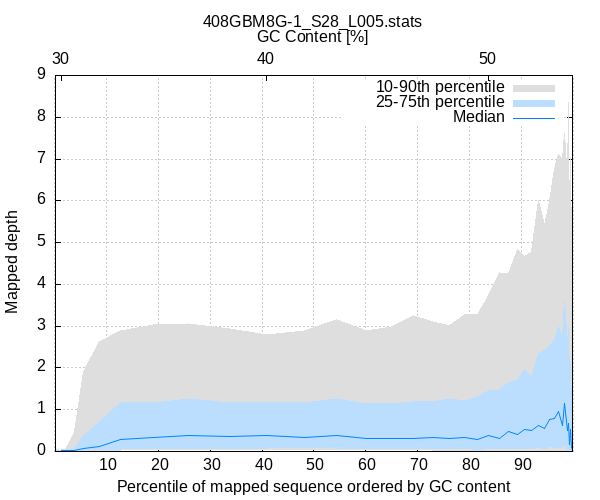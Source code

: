 
            set terminal png size 600,500 truecolor
            set output "408GBM8G-1_S28_L005-gc-depth.png"
            set grid xtics ytics y2tics back lc rgb "#cccccc"
            set ylabel "Mapped depth"
            set xlabel "Percentile of mapped sequence ordered by GC content"
            set x2label "GC Content [%]"
            set title "408GBM8G-1_S28_L005.stats" noenhanced
            set x2tics ("30" 1.302,"40" 40.898,"50" 83.752)
            set xtics nomirror
            set xrange [0.1:99.9]

            plot '-' using 1:2:3 with filledcurve lt 1 lc rgb "#dedede" t '10-90th percentile' , \
                 '-' using 1:2:3 with filledcurve lt 1 lc rgb "#bbdeff" t '25-75th percentile' , \
                 '-' using 1:2 with lines lc rgb "#0084ff" t 'Median'
        0.004	0.000	0.004
0.005	0.007	0.007
0.011	0.004	0.007
0.012	0.011	0.011
0.017	0.004	0.007
0.021	0.004	0.315
0.028	0.004	0.195
0.033	0.004	0.229
0.042	0.004	0.015
0.051	0.004	0.015
0.056	0.015	0.041
0.061	0.004	0.007
0.065	0.004	0.034
0.072	0.004	0.015
0.073	0.007	0.007
0.080	0.004	0.011
0.087	0.004	0.019
0.091	0.004	0.004
0.093	0.011	0.019
0.099	0.004	0.023
0.108	0.004	0.015
0.133	0.004	0.021
0.142	0.007	0.023
0.170	0.007	0.069
0.218	0.004	0.030
0.289	0.007	0.019
0.356	0.007	0.030
0.543	0.007	0.023
0.699	0.007	0.038
1.011	0.007	0.030
1.302	0.007	0.052
1.852	0.007	0.058
2.479	0.007	0.132
3.729	0.007	0.469
5.468	0.007	1.908
8.534	0.007	2.644
12.721	0.015	2.895
18.971	0.015	3.045
25.803	0.023	3.061
33.648	0.015	2.939
40.898	0.023	2.789
48.116	0.015	2.886
54.396	0.023	3.169
60.139	0.015	2.903
64.960	0.019	2.983
69.232	0.015	3.263
72.858	0.019	3.104
76.199	0.011	3.005
78.996	0.015	3.290
81.549	0.007	3.281
83.752	0.015	3.736
85.826	0.007	4.275
87.569	0.015	4.267
89.265	0.007	4.845
90.667	0.015	4.663
92.065	0.007	4.794
93.328	0.015	5.998
94.578	0.007	5.413
95.543	0.019	5.994
96.456	0.007	6.769
97.239	0.007	7.116
97.905	0.007	6.979
98.421	0.026	7.614
98.868	0.007	6.431
99.158	0.004	8.344
99.383	0.004	4.632
99.541	0.011	7.028
99.678	0.004	4.675
99.762	0.004	4.757
99.830	0.004	1.588
99.861	0.007	2.959
99.892	0.004	1.793
99.905	0.004	12.578
99.928	0.007	0.210
99.944	0.007	129.666
99.954	0.004	16.372
99.965	0.007	37.099
99.975	0.007	0.229
99.978	0.045	0.135
99.988	0.004	293.629
99.994	0.004	51.338
99.996	0.007	0.007
99.998	0.007	0.007
99.999	0.007	0.007
100.000	0.004	0.004
end
0.004	0.000	0.004
0.005	0.007	0.007
0.011	0.004	0.006
0.012	0.011	0.011
0.017	0.004	0.007
0.021	0.004	0.315
0.028	0.004	0.054
0.033	0.004	0.173
0.042	0.004	0.010
0.051	0.004	0.004
0.056	0.017	0.038
0.061	0.004	0.007
0.065	0.004	0.028
0.072	0.004	0.011
0.073	0.007	0.007
0.080	0.004	0.008
0.087	0.004	0.010
0.091	0.004	0.004
0.093	0.011	0.019
0.099	0.004	0.015
0.108	0.004	0.007
0.133	0.004	0.007
0.142	0.007	0.011
0.170	0.007	0.023
0.218	0.007	0.021
0.289	0.007	0.015
0.356	0.007	0.015
0.543	0.007	0.015
0.699	0.007	0.023
1.011	0.007	0.019
1.302	0.007	0.023
1.852	0.007	0.030
2.479	0.011	0.052
3.729	0.007	0.083
5.468	0.023	0.390
8.534	0.023	0.726
12.721	0.045	1.178
18.971	0.045	1.163
25.803	0.075	1.279
33.648	0.056	1.181
40.898	0.075	1.181
48.116	0.060	1.178
54.396	0.075	1.266
60.139	0.052	1.148
64.960	0.060	1.138
69.232	0.045	1.189
72.858	0.060	1.192
76.199	0.038	1.271
78.996	0.060	1.215
81.549	0.034	1.314
83.752	0.060	1.468
85.826	0.038	1.477
87.569	0.060	1.644
89.265	0.041	1.721
90.667	0.068	1.969
92.065	0.045	1.791
93.328	0.094	2.343
94.578	0.038	2.445
95.543	0.131	2.504
96.456	0.075	2.676
97.239	0.090	2.990
97.905	0.068	2.703
98.421	0.203	3.581
98.868	0.030	2.567
99.158	0.038	2.970
99.383	0.007	1.602
99.541	0.043	2.129
99.678	0.007	0.919
99.762	0.030	0.485
99.830	0.007	0.273
99.861	0.023	0.557
99.892	0.007	0.710
99.905	0.015	0.199
99.928	0.007	0.127
99.944	0.019	0.332
99.954	0.007	0.270
99.965	0.019	14.304
99.975	0.007	0.168
99.978	0.045	0.135
99.988	0.009	0.504
99.994	0.004	25.676
99.996	0.007	0.007
99.998	0.007	0.007
99.999	0.007	0.007
100.000	0.004	0.004
end
0.004	0.002
0.005	0.007
0.011	0.004
0.012	0.011
0.017	0.006
0.021	0.004
0.028	0.004
0.033	0.006
0.042	0.004
0.051	0.004
0.056	0.024
0.061	0.004
0.065	0.007
0.072	0.004
0.073	0.007
0.080	0.004
0.087	0.004
0.091	0.004
0.093	0.015
0.099	0.004
0.108	0.007
0.133	0.007
0.142	0.007
0.170	0.007
0.218	0.009
0.289	0.007
0.356	0.007
0.543	0.007
0.699	0.011
1.011	0.007
1.302	0.015
1.852	0.015
2.479	0.023
3.729	0.026
5.468	0.068
8.534	0.112
12.721	0.278
18.971	0.330
25.803	0.394
33.648	0.349
40.898	0.375
48.116	0.345
54.396	0.382
60.139	0.315
64.960	0.322
69.232	0.308
72.858	0.330
76.199	0.315
78.996	0.345
81.549	0.292
83.752	0.382
85.826	0.319
87.569	0.480
89.265	0.416
90.667	0.536
92.065	0.499
93.328	0.630
94.578	0.548
95.543	0.772
96.456	0.795
97.239	0.960
97.905	0.619
98.421	1.140
98.868	0.491
99.158	0.664
99.383	0.172
99.541	0.529
99.678	0.086
99.762	0.120
99.830	0.023
99.861	0.116
99.892	0.092
99.905	0.097
99.928	0.015
99.944	0.071
99.954	0.011
99.965	0.446
99.975	0.013
99.978	0.124
99.988	0.058
99.994	0.004
99.996	0.007
99.998	0.007
99.999	0.007
100.000	0.004
end
